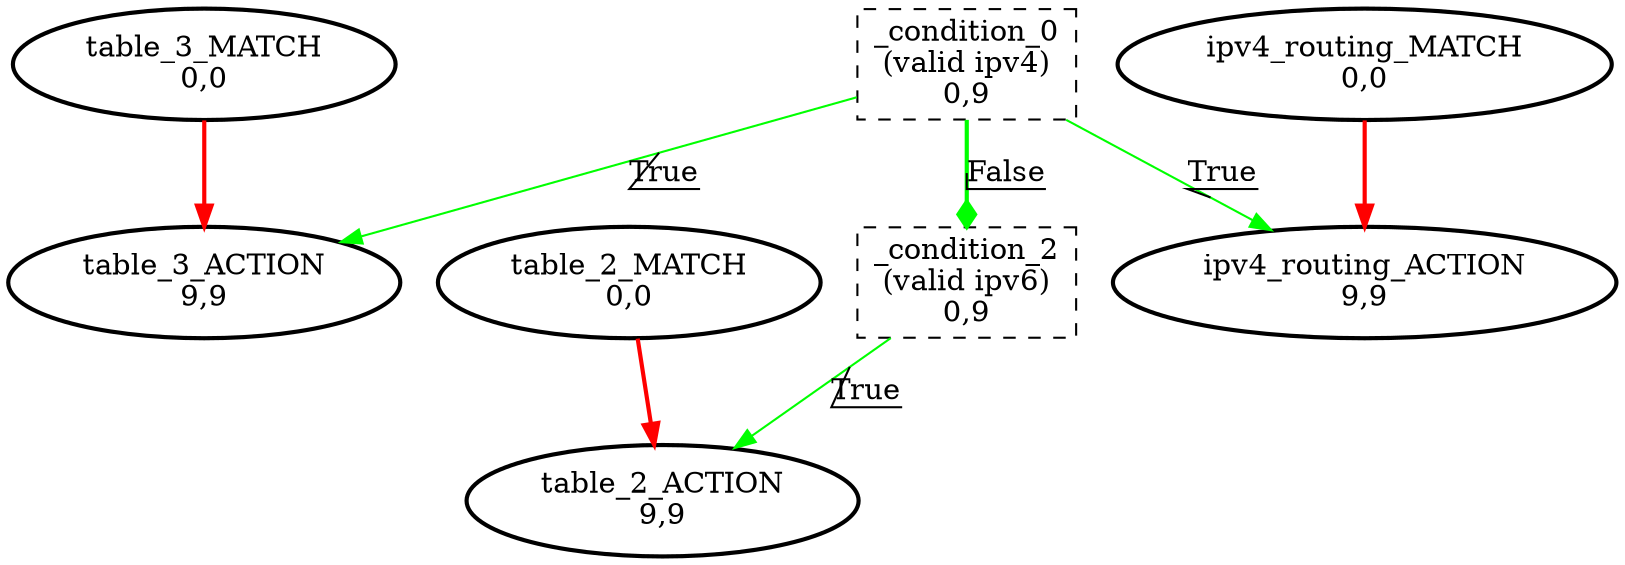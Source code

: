digraph ingress {
_condition_0 [ shape=box label="_condition_0\n(valid ipv4)\n0,9" style=dashed];
_condition_2 [ shape=box label="_condition_2\n(valid ipv6)\n0,9" style=dashed];
ipv4_routing_ACTION [ label="ipv4_routing_ACTION\n9,9" style=bold];
ipv4_routing_MATCH [ label="ipv4_routing_MATCH\n0,0" style=bold];
table_2_ACTION [ label="table_2_ACTION\n9,9" style=bold];
table_2_MATCH [ label="table_2_MATCH\n0,0" style=bold];
table_3_ACTION [ label="table_3_ACTION\n9,9" style=bold];
table_3_MATCH [ label="table_3_MATCH\n0,0" style=bold];
_condition_0 -> _condition_2 [color=green label="False" decorate=true  arrowhead = diamond style=bold];
_condition_0 -> ipv4_routing_ACTION [color=green label="True" decorate=true ];
_condition_0 -> table_3_ACTION [color=green label="True" decorate=true ];
_condition_2 -> table_2_ACTION [color=green label="True" decorate=true ];
ipv4_routing_MATCH -> ipv4_routing_ACTION [color=red  style=bold];
table_2_MATCH -> table_2_ACTION [color=red  style=bold];
table_3_MATCH -> table_3_ACTION [color=red  style=bold];
}
